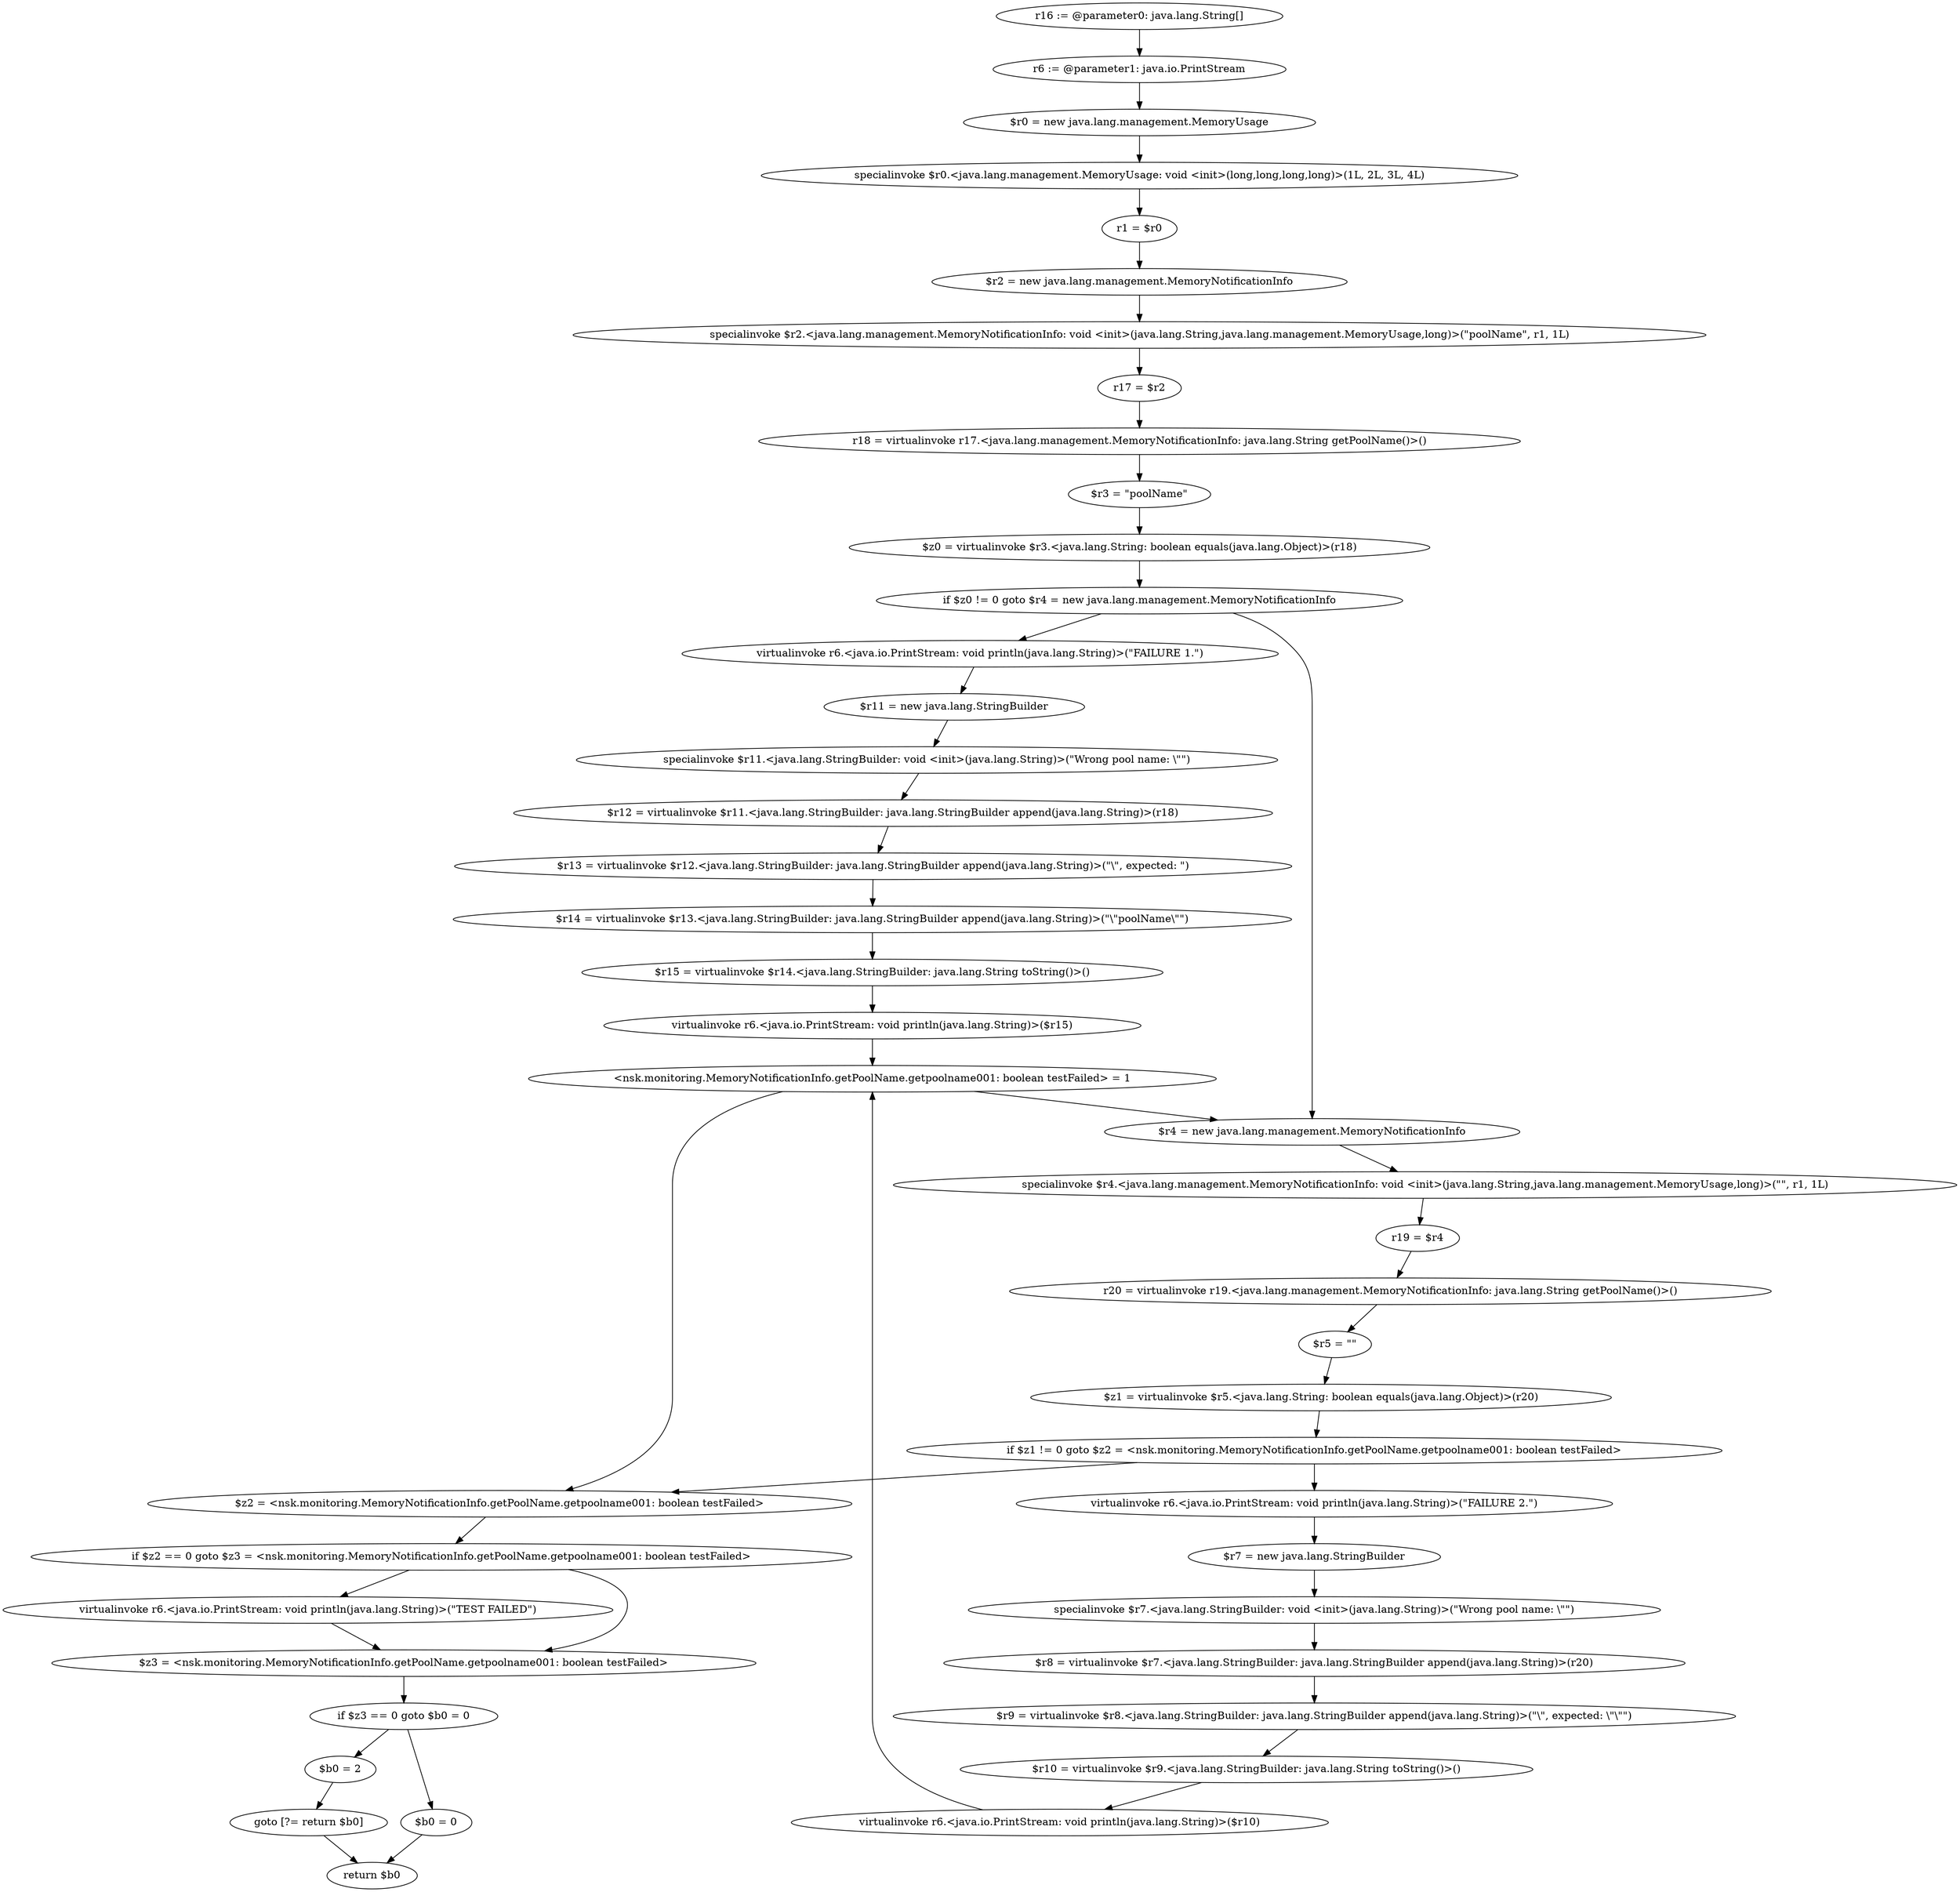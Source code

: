 digraph "unitGraph" {
    "r16 := @parameter0: java.lang.String[]"
    "r6 := @parameter1: java.io.PrintStream"
    "$r0 = new java.lang.management.MemoryUsage"
    "specialinvoke $r0.<java.lang.management.MemoryUsage: void <init>(long,long,long,long)>(1L, 2L, 3L, 4L)"
    "r1 = $r0"
    "$r2 = new java.lang.management.MemoryNotificationInfo"
    "specialinvoke $r2.<java.lang.management.MemoryNotificationInfo: void <init>(java.lang.String,java.lang.management.MemoryUsage,long)>(\"poolName\", r1, 1L)"
    "r17 = $r2"
    "r18 = virtualinvoke r17.<java.lang.management.MemoryNotificationInfo: java.lang.String getPoolName()>()"
    "$r3 = \"poolName\""
    "$z0 = virtualinvoke $r3.<java.lang.String: boolean equals(java.lang.Object)>(r18)"
    "if $z0 != 0 goto $r4 = new java.lang.management.MemoryNotificationInfo"
    "virtualinvoke r6.<java.io.PrintStream: void println(java.lang.String)>(\"FAILURE 1.\")"
    "$r11 = new java.lang.StringBuilder"
    "specialinvoke $r11.<java.lang.StringBuilder: void <init>(java.lang.String)>(\"Wrong pool name: \\\"\")"
    "$r12 = virtualinvoke $r11.<java.lang.StringBuilder: java.lang.StringBuilder append(java.lang.String)>(r18)"
    "$r13 = virtualinvoke $r12.<java.lang.StringBuilder: java.lang.StringBuilder append(java.lang.String)>(\"\\\", expected: \")"
    "$r14 = virtualinvoke $r13.<java.lang.StringBuilder: java.lang.StringBuilder append(java.lang.String)>(\"\\\"poolName\\\"\")"
    "$r15 = virtualinvoke $r14.<java.lang.StringBuilder: java.lang.String toString()>()"
    "virtualinvoke r6.<java.io.PrintStream: void println(java.lang.String)>($r15)"
    "<nsk.monitoring.MemoryNotificationInfo.getPoolName.getpoolname001: boolean testFailed> = 1"
    "$r4 = new java.lang.management.MemoryNotificationInfo"
    "specialinvoke $r4.<java.lang.management.MemoryNotificationInfo: void <init>(java.lang.String,java.lang.management.MemoryUsage,long)>(\"\", r1, 1L)"
    "r19 = $r4"
    "r20 = virtualinvoke r19.<java.lang.management.MemoryNotificationInfo: java.lang.String getPoolName()>()"
    "$r5 = \"\""
    "$z1 = virtualinvoke $r5.<java.lang.String: boolean equals(java.lang.Object)>(r20)"
    "if $z1 != 0 goto $z2 = <nsk.monitoring.MemoryNotificationInfo.getPoolName.getpoolname001: boolean testFailed>"
    "virtualinvoke r6.<java.io.PrintStream: void println(java.lang.String)>(\"FAILURE 2.\")"
    "$r7 = new java.lang.StringBuilder"
    "specialinvoke $r7.<java.lang.StringBuilder: void <init>(java.lang.String)>(\"Wrong pool name: \\\"\")"
    "$r8 = virtualinvoke $r7.<java.lang.StringBuilder: java.lang.StringBuilder append(java.lang.String)>(r20)"
    "$r9 = virtualinvoke $r8.<java.lang.StringBuilder: java.lang.StringBuilder append(java.lang.String)>(\"\\\", expected: \\\"\\\"\")"
    "$r10 = virtualinvoke $r9.<java.lang.StringBuilder: java.lang.String toString()>()"
    "virtualinvoke r6.<java.io.PrintStream: void println(java.lang.String)>($r10)"
    "$z2 = <nsk.monitoring.MemoryNotificationInfo.getPoolName.getpoolname001: boolean testFailed>"
    "if $z2 == 0 goto $z3 = <nsk.monitoring.MemoryNotificationInfo.getPoolName.getpoolname001: boolean testFailed>"
    "virtualinvoke r6.<java.io.PrintStream: void println(java.lang.String)>(\"TEST FAILED\")"
    "$z3 = <nsk.monitoring.MemoryNotificationInfo.getPoolName.getpoolname001: boolean testFailed>"
    "if $z3 == 0 goto $b0 = 0"
    "$b0 = 2"
    "goto [?= return $b0]"
    "$b0 = 0"
    "return $b0"
    "r16 := @parameter0: java.lang.String[]"->"r6 := @parameter1: java.io.PrintStream";
    "r6 := @parameter1: java.io.PrintStream"->"$r0 = new java.lang.management.MemoryUsage";
    "$r0 = new java.lang.management.MemoryUsage"->"specialinvoke $r0.<java.lang.management.MemoryUsage: void <init>(long,long,long,long)>(1L, 2L, 3L, 4L)";
    "specialinvoke $r0.<java.lang.management.MemoryUsage: void <init>(long,long,long,long)>(1L, 2L, 3L, 4L)"->"r1 = $r0";
    "r1 = $r0"->"$r2 = new java.lang.management.MemoryNotificationInfo";
    "$r2 = new java.lang.management.MemoryNotificationInfo"->"specialinvoke $r2.<java.lang.management.MemoryNotificationInfo: void <init>(java.lang.String,java.lang.management.MemoryUsage,long)>(\"poolName\", r1, 1L)";
    "specialinvoke $r2.<java.lang.management.MemoryNotificationInfo: void <init>(java.lang.String,java.lang.management.MemoryUsage,long)>(\"poolName\", r1, 1L)"->"r17 = $r2";
    "r17 = $r2"->"r18 = virtualinvoke r17.<java.lang.management.MemoryNotificationInfo: java.lang.String getPoolName()>()";
    "r18 = virtualinvoke r17.<java.lang.management.MemoryNotificationInfo: java.lang.String getPoolName()>()"->"$r3 = \"poolName\"";
    "$r3 = \"poolName\""->"$z0 = virtualinvoke $r3.<java.lang.String: boolean equals(java.lang.Object)>(r18)";
    "$z0 = virtualinvoke $r3.<java.lang.String: boolean equals(java.lang.Object)>(r18)"->"if $z0 != 0 goto $r4 = new java.lang.management.MemoryNotificationInfo";
    "if $z0 != 0 goto $r4 = new java.lang.management.MemoryNotificationInfo"->"virtualinvoke r6.<java.io.PrintStream: void println(java.lang.String)>(\"FAILURE 1.\")";
    "if $z0 != 0 goto $r4 = new java.lang.management.MemoryNotificationInfo"->"$r4 = new java.lang.management.MemoryNotificationInfo";
    "virtualinvoke r6.<java.io.PrintStream: void println(java.lang.String)>(\"FAILURE 1.\")"->"$r11 = new java.lang.StringBuilder";
    "$r11 = new java.lang.StringBuilder"->"specialinvoke $r11.<java.lang.StringBuilder: void <init>(java.lang.String)>(\"Wrong pool name: \\\"\")";
    "specialinvoke $r11.<java.lang.StringBuilder: void <init>(java.lang.String)>(\"Wrong pool name: \\\"\")"->"$r12 = virtualinvoke $r11.<java.lang.StringBuilder: java.lang.StringBuilder append(java.lang.String)>(r18)";
    "$r12 = virtualinvoke $r11.<java.lang.StringBuilder: java.lang.StringBuilder append(java.lang.String)>(r18)"->"$r13 = virtualinvoke $r12.<java.lang.StringBuilder: java.lang.StringBuilder append(java.lang.String)>(\"\\\", expected: \")";
    "$r13 = virtualinvoke $r12.<java.lang.StringBuilder: java.lang.StringBuilder append(java.lang.String)>(\"\\\", expected: \")"->"$r14 = virtualinvoke $r13.<java.lang.StringBuilder: java.lang.StringBuilder append(java.lang.String)>(\"\\\"poolName\\\"\")";
    "$r14 = virtualinvoke $r13.<java.lang.StringBuilder: java.lang.StringBuilder append(java.lang.String)>(\"\\\"poolName\\\"\")"->"$r15 = virtualinvoke $r14.<java.lang.StringBuilder: java.lang.String toString()>()";
    "$r15 = virtualinvoke $r14.<java.lang.StringBuilder: java.lang.String toString()>()"->"virtualinvoke r6.<java.io.PrintStream: void println(java.lang.String)>($r15)";
    "virtualinvoke r6.<java.io.PrintStream: void println(java.lang.String)>($r15)"->"<nsk.monitoring.MemoryNotificationInfo.getPoolName.getpoolname001: boolean testFailed> = 1";
    "<nsk.monitoring.MemoryNotificationInfo.getPoolName.getpoolname001: boolean testFailed> = 1"->"$r4 = new java.lang.management.MemoryNotificationInfo";
    "$r4 = new java.lang.management.MemoryNotificationInfo"->"specialinvoke $r4.<java.lang.management.MemoryNotificationInfo: void <init>(java.lang.String,java.lang.management.MemoryUsage,long)>(\"\", r1, 1L)";
    "specialinvoke $r4.<java.lang.management.MemoryNotificationInfo: void <init>(java.lang.String,java.lang.management.MemoryUsage,long)>(\"\", r1, 1L)"->"r19 = $r4";
    "r19 = $r4"->"r20 = virtualinvoke r19.<java.lang.management.MemoryNotificationInfo: java.lang.String getPoolName()>()";
    "r20 = virtualinvoke r19.<java.lang.management.MemoryNotificationInfo: java.lang.String getPoolName()>()"->"$r5 = \"\"";
    "$r5 = \"\""->"$z1 = virtualinvoke $r5.<java.lang.String: boolean equals(java.lang.Object)>(r20)";
    "$z1 = virtualinvoke $r5.<java.lang.String: boolean equals(java.lang.Object)>(r20)"->"if $z1 != 0 goto $z2 = <nsk.monitoring.MemoryNotificationInfo.getPoolName.getpoolname001: boolean testFailed>";
    "if $z1 != 0 goto $z2 = <nsk.monitoring.MemoryNotificationInfo.getPoolName.getpoolname001: boolean testFailed>"->"virtualinvoke r6.<java.io.PrintStream: void println(java.lang.String)>(\"FAILURE 2.\")";
    "if $z1 != 0 goto $z2 = <nsk.monitoring.MemoryNotificationInfo.getPoolName.getpoolname001: boolean testFailed>"->"$z2 = <nsk.monitoring.MemoryNotificationInfo.getPoolName.getpoolname001: boolean testFailed>";
    "virtualinvoke r6.<java.io.PrintStream: void println(java.lang.String)>(\"FAILURE 2.\")"->"$r7 = new java.lang.StringBuilder";
    "$r7 = new java.lang.StringBuilder"->"specialinvoke $r7.<java.lang.StringBuilder: void <init>(java.lang.String)>(\"Wrong pool name: \\\"\")";
    "specialinvoke $r7.<java.lang.StringBuilder: void <init>(java.lang.String)>(\"Wrong pool name: \\\"\")"->"$r8 = virtualinvoke $r7.<java.lang.StringBuilder: java.lang.StringBuilder append(java.lang.String)>(r20)";
    "$r8 = virtualinvoke $r7.<java.lang.StringBuilder: java.lang.StringBuilder append(java.lang.String)>(r20)"->"$r9 = virtualinvoke $r8.<java.lang.StringBuilder: java.lang.StringBuilder append(java.lang.String)>(\"\\\", expected: \\\"\\\"\")";
    "$r9 = virtualinvoke $r8.<java.lang.StringBuilder: java.lang.StringBuilder append(java.lang.String)>(\"\\\", expected: \\\"\\\"\")"->"$r10 = virtualinvoke $r9.<java.lang.StringBuilder: java.lang.String toString()>()";
    "$r10 = virtualinvoke $r9.<java.lang.StringBuilder: java.lang.String toString()>()"->"virtualinvoke r6.<java.io.PrintStream: void println(java.lang.String)>($r10)";
    "virtualinvoke r6.<java.io.PrintStream: void println(java.lang.String)>($r10)"->"<nsk.monitoring.MemoryNotificationInfo.getPoolName.getpoolname001: boolean testFailed> = 1";
    "<nsk.monitoring.MemoryNotificationInfo.getPoolName.getpoolname001: boolean testFailed> = 1"->"$z2 = <nsk.monitoring.MemoryNotificationInfo.getPoolName.getpoolname001: boolean testFailed>";
    "$z2 = <nsk.monitoring.MemoryNotificationInfo.getPoolName.getpoolname001: boolean testFailed>"->"if $z2 == 0 goto $z3 = <nsk.monitoring.MemoryNotificationInfo.getPoolName.getpoolname001: boolean testFailed>";
    "if $z2 == 0 goto $z3 = <nsk.monitoring.MemoryNotificationInfo.getPoolName.getpoolname001: boolean testFailed>"->"virtualinvoke r6.<java.io.PrintStream: void println(java.lang.String)>(\"TEST FAILED\")";
    "if $z2 == 0 goto $z3 = <nsk.monitoring.MemoryNotificationInfo.getPoolName.getpoolname001: boolean testFailed>"->"$z3 = <nsk.monitoring.MemoryNotificationInfo.getPoolName.getpoolname001: boolean testFailed>";
    "virtualinvoke r6.<java.io.PrintStream: void println(java.lang.String)>(\"TEST FAILED\")"->"$z3 = <nsk.monitoring.MemoryNotificationInfo.getPoolName.getpoolname001: boolean testFailed>";
    "$z3 = <nsk.monitoring.MemoryNotificationInfo.getPoolName.getpoolname001: boolean testFailed>"->"if $z3 == 0 goto $b0 = 0";
    "if $z3 == 0 goto $b0 = 0"->"$b0 = 2";
    "if $z3 == 0 goto $b0 = 0"->"$b0 = 0";
    "$b0 = 2"->"goto [?= return $b0]";
    "goto [?= return $b0]"->"return $b0";
    "$b0 = 0"->"return $b0";
}
